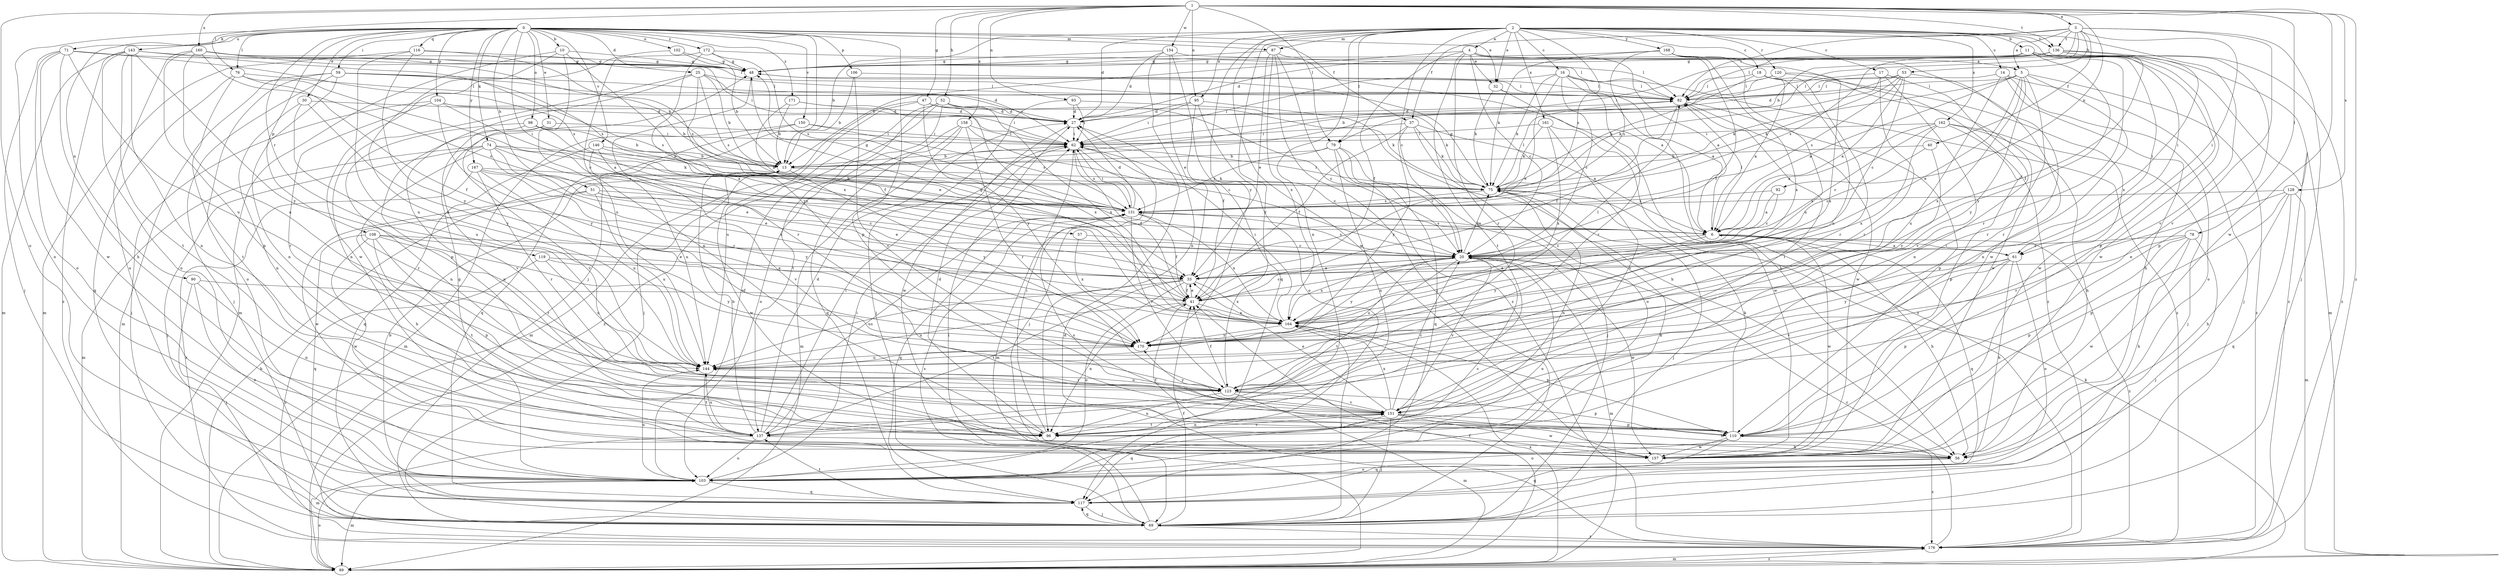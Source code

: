 strict digraph  {
0;
1;
2;
3;
4;
5;
6;
10;
11;
13;
14;
16;
17;
18;
20;
25;
27;
30;
31;
32;
33;
37;
40;
41;
47;
48;
51;
52;
53;
56;
57;
59;
61;
62;
69;
71;
74;
75;
76;
78;
79;
82;
87;
89;
90;
92;
93;
95;
96;
98;
102;
103;
104;
106;
108;
110;
116;
117;
119;
120;
123;
128;
131;
136;
137;
143;
144;
146;
150;
151;
154;
157;
158;
160;
161;
162;
164;
167;
168;
170;
171;
172;
176;
0 -> 10  [label=b];
0 -> 25  [label=d];
0 -> 30  [label=e];
0 -> 31  [label=e];
0 -> 32  [label=e];
0 -> 37  [label=f];
0 -> 51  [label=h];
0 -> 57  [label=i];
0 -> 59  [label=i];
0 -> 69  [label=j];
0 -> 71  [label=k];
0 -> 74  [label=k];
0 -> 76  [label=l];
0 -> 87  [label=m];
0 -> 90  [label=n];
0 -> 98  [label=o];
0 -> 102  [label=o];
0 -> 103  [label=o];
0 -> 104  [label=p];
0 -> 106  [label=p];
0 -> 108  [label=p];
0 -> 110  [label=p];
0 -> 116  [label=q];
0 -> 119  [label=r];
0 -> 143  [label=u];
0 -> 146  [label=v];
0 -> 150  [label=v];
0 -> 167  [label=y];
0 -> 171  [label=z];
0 -> 172  [label=z];
1 -> 3  [label=a];
1 -> 47  [label=g];
1 -> 52  [label=h];
1 -> 76  [label=l];
1 -> 78  [label=l];
1 -> 79  [label=l];
1 -> 92  [label=n];
1 -> 93  [label=n];
1 -> 95  [label=n];
1 -> 103  [label=o];
1 -> 128  [label=s];
1 -> 136  [label=t];
1 -> 154  [label=w];
1 -> 157  [label=w];
1 -> 158  [label=x];
1 -> 160  [label=x];
1 -> 176  [label=z];
2 -> 4  [label=a];
2 -> 11  [label=b];
2 -> 13  [label=b];
2 -> 14  [label=c];
2 -> 16  [label=c];
2 -> 17  [label=c];
2 -> 18  [label=c];
2 -> 20  [label=c];
2 -> 27  [label=d];
2 -> 32  [label=e];
2 -> 61  [label=i];
2 -> 79  [label=l];
2 -> 87  [label=m];
2 -> 95  [label=n];
2 -> 96  [label=n];
2 -> 120  [label=r];
2 -> 123  [label=r];
2 -> 131  [label=s];
2 -> 136  [label=t];
2 -> 151  [label=v];
2 -> 157  [label=w];
2 -> 161  [label=x];
2 -> 162  [label=x];
2 -> 168  [label=y];
2 -> 170  [label=y];
3 -> 5  [label=a];
3 -> 13  [label=b];
3 -> 37  [label=f];
3 -> 40  [label=f];
3 -> 53  [label=h];
3 -> 61  [label=i];
3 -> 69  [label=j];
3 -> 79  [label=l];
3 -> 82  [label=l];
3 -> 136  [label=t];
3 -> 151  [label=v];
4 -> 5  [label=a];
4 -> 6  [label=a];
4 -> 13  [label=b];
4 -> 20  [label=c];
4 -> 32  [label=e];
4 -> 41  [label=f];
4 -> 123  [label=r];
4 -> 137  [label=t];
4 -> 176  [label=z];
5 -> 6  [label=a];
5 -> 33  [label=e];
5 -> 75  [label=k];
5 -> 82  [label=l];
5 -> 96  [label=n];
5 -> 123  [label=r];
5 -> 164  [label=x];
5 -> 170  [label=y];
5 -> 176  [label=z];
6 -> 20  [label=c];
6 -> 56  [label=h];
6 -> 61  [label=i];
6 -> 82  [label=l];
6 -> 117  [label=q];
6 -> 131  [label=s];
6 -> 157  [label=w];
6 -> 170  [label=y];
6 -> 176  [label=z];
10 -> 48  [label=g];
10 -> 89  [label=m];
10 -> 144  [label=u];
10 -> 157  [label=w];
10 -> 164  [label=x];
11 -> 27  [label=d];
11 -> 48  [label=g];
11 -> 61  [label=i];
11 -> 89  [label=m];
11 -> 110  [label=p];
11 -> 123  [label=r];
11 -> 157  [label=w];
11 -> 170  [label=y];
11 -> 176  [label=z];
13 -> 75  [label=k];
13 -> 157  [label=w];
13 -> 170  [label=y];
14 -> 56  [label=h];
14 -> 69  [label=j];
14 -> 82  [label=l];
14 -> 103  [label=o];
14 -> 144  [label=u];
16 -> 6  [label=a];
16 -> 20  [label=c];
16 -> 33  [label=e];
16 -> 62  [label=i];
16 -> 75  [label=k];
16 -> 82  [label=l];
16 -> 123  [label=r];
16 -> 176  [label=z];
17 -> 75  [label=k];
17 -> 82  [label=l];
17 -> 96  [label=n];
17 -> 123  [label=r];
17 -> 151  [label=v];
18 -> 6  [label=a];
18 -> 75  [label=k];
18 -> 82  [label=l];
18 -> 123  [label=r];
18 -> 144  [label=u];
18 -> 157  [label=w];
20 -> 33  [label=e];
20 -> 75  [label=k];
20 -> 89  [label=m];
20 -> 103  [label=o];
20 -> 131  [label=s];
20 -> 137  [label=t];
20 -> 144  [label=u];
20 -> 151  [label=v];
20 -> 157  [label=w];
20 -> 164  [label=x];
20 -> 170  [label=y];
25 -> 13  [label=b];
25 -> 41  [label=f];
25 -> 62  [label=i];
25 -> 82  [label=l];
25 -> 96  [label=n];
25 -> 110  [label=p];
25 -> 131  [label=s];
27 -> 62  [label=i];
27 -> 69  [label=j];
27 -> 157  [label=w];
30 -> 27  [label=d];
30 -> 96  [label=n];
30 -> 144  [label=u];
30 -> 170  [label=y];
31 -> 62  [label=i];
31 -> 96  [label=n];
31 -> 151  [label=v];
32 -> 56  [label=h];
32 -> 75  [label=k];
32 -> 176  [label=z];
33 -> 41  [label=f];
33 -> 103  [label=o];
33 -> 137  [label=t];
33 -> 144  [label=u];
33 -> 164  [label=x];
37 -> 6  [label=a];
37 -> 41  [label=f];
37 -> 62  [label=i];
37 -> 75  [label=k];
37 -> 103  [label=o];
37 -> 170  [label=y];
40 -> 13  [label=b];
40 -> 20  [label=c];
40 -> 170  [label=y];
41 -> 20  [label=c];
41 -> 33  [label=e];
41 -> 48  [label=g];
41 -> 96  [label=n];
41 -> 144  [label=u];
41 -> 164  [label=x];
47 -> 20  [label=c];
47 -> 27  [label=d];
47 -> 69  [label=j];
47 -> 89  [label=m];
47 -> 164  [label=x];
47 -> 170  [label=y];
48 -> 82  [label=l];
48 -> 123  [label=r];
51 -> 20  [label=c];
51 -> 33  [label=e];
51 -> 56  [label=h];
51 -> 131  [label=s];
51 -> 144  [label=u];
51 -> 157  [label=w];
52 -> 27  [label=d];
52 -> 75  [label=k];
52 -> 103  [label=o];
52 -> 137  [label=t];
52 -> 144  [label=u];
52 -> 164  [label=x];
52 -> 176  [label=z];
53 -> 6  [label=a];
53 -> 20  [label=c];
53 -> 27  [label=d];
53 -> 75  [label=k];
53 -> 82  [label=l];
53 -> 123  [label=r];
53 -> 131  [label=s];
56 -> 103  [label=o];
56 -> 117  [label=q];
56 -> 131  [label=s];
57 -> 20  [label=c];
57 -> 164  [label=x];
59 -> 27  [label=d];
59 -> 69  [label=j];
59 -> 82  [label=l];
59 -> 89  [label=m];
59 -> 96  [label=n];
59 -> 103  [label=o];
59 -> 131  [label=s];
61 -> 6  [label=a];
61 -> 33  [label=e];
61 -> 56  [label=h];
61 -> 103  [label=o];
61 -> 110  [label=p];
61 -> 151  [label=v];
61 -> 170  [label=y];
62 -> 13  [label=b];
62 -> 20  [label=c];
62 -> 41  [label=f];
62 -> 89  [label=m];
62 -> 131  [label=s];
69 -> 41  [label=f];
69 -> 62  [label=i];
69 -> 117  [label=q];
69 -> 131  [label=s];
69 -> 176  [label=z];
71 -> 48  [label=g];
71 -> 56  [label=h];
71 -> 69  [label=j];
71 -> 103  [label=o];
71 -> 131  [label=s];
71 -> 144  [label=u];
71 -> 157  [label=w];
74 -> 13  [label=b];
74 -> 33  [label=e];
74 -> 69  [label=j];
74 -> 75  [label=k];
74 -> 89  [label=m];
74 -> 123  [label=r];
74 -> 131  [label=s];
74 -> 164  [label=x];
75 -> 48  [label=g];
75 -> 62  [label=i];
75 -> 69  [label=j];
75 -> 82  [label=l];
75 -> 96  [label=n];
75 -> 131  [label=s];
76 -> 20  [label=c];
76 -> 41  [label=f];
76 -> 82  [label=l];
76 -> 117  [label=q];
76 -> 137  [label=t];
78 -> 20  [label=c];
78 -> 33  [label=e];
78 -> 56  [label=h];
78 -> 69  [label=j];
78 -> 110  [label=p];
78 -> 157  [label=w];
79 -> 13  [label=b];
79 -> 20  [label=c];
79 -> 69  [label=j];
79 -> 96  [label=n];
79 -> 117  [label=q];
79 -> 131  [label=s];
82 -> 27  [label=d];
82 -> 41  [label=f];
82 -> 110  [label=p];
82 -> 157  [label=w];
87 -> 6  [label=a];
87 -> 33  [label=e];
87 -> 48  [label=g];
87 -> 69  [label=j];
87 -> 164  [label=x];
87 -> 176  [label=z];
89 -> 13  [label=b];
89 -> 41  [label=f];
89 -> 75  [label=k];
89 -> 103  [label=o];
89 -> 164  [label=x];
89 -> 176  [label=z];
90 -> 41  [label=f];
90 -> 69  [label=j];
90 -> 96  [label=n];
90 -> 103  [label=o];
92 -> 6  [label=a];
92 -> 20  [label=c];
92 -> 131  [label=s];
93 -> 27  [label=d];
93 -> 62  [label=i];
93 -> 69  [label=j];
93 -> 75  [label=k];
95 -> 27  [label=d];
95 -> 41  [label=f];
95 -> 56  [label=h];
95 -> 62  [label=i];
95 -> 103  [label=o];
96 -> 27  [label=d];
96 -> 62  [label=i];
96 -> 151  [label=v];
98 -> 6  [label=a];
98 -> 13  [label=b];
98 -> 62  [label=i];
98 -> 96  [label=n];
98 -> 151  [label=v];
102 -> 13  [label=b];
102 -> 48  [label=g];
102 -> 144  [label=u];
103 -> 20  [label=c];
103 -> 48  [label=g];
103 -> 62  [label=i];
103 -> 75  [label=k];
103 -> 89  [label=m];
103 -> 117  [label=q];
103 -> 144  [label=u];
104 -> 6  [label=a];
104 -> 13  [label=b];
104 -> 27  [label=d];
104 -> 69  [label=j];
104 -> 123  [label=r];
104 -> 170  [label=y];
106 -> 13  [label=b];
106 -> 82  [label=l];
106 -> 151  [label=v];
108 -> 20  [label=c];
108 -> 33  [label=e];
108 -> 110  [label=p];
108 -> 117  [label=q];
108 -> 123  [label=r];
108 -> 137  [label=t];
108 -> 157  [label=w];
110 -> 75  [label=k];
110 -> 103  [label=o];
110 -> 117  [label=q];
110 -> 157  [label=w];
110 -> 176  [label=z];
116 -> 48  [label=g];
116 -> 89  [label=m];
116 -> 131  [label=s];
116 -> 144  [label=u];
116 -> 170  [label=y];
117 -> 13  [label=b];
117 -> 69  [label=j];
117 -> 137  [label=t];
119 -> 33  [label=e];
119 -> 144  [label=u];
119 -> 170  [label=y];
119 -> 176  [label=z];
120 -> 13  [label=b];
120 -> 82  [label=l];
120 -> 157  [label=w];
120 -> 164  [label=x];
123 -> 41  [label=f];
123 -> 89  [label=m];
123 -> 96  [label=n];
123 -> 110  [label=p];
123 -> 144  [label=u];
123 -> 151  [label=v];
128 -> 56  [label=h];
128 -> 89  [label=m];
128 -> 110  [label=p];
128 -> 117  [label=q];
128 -> 123  [label=r];
128 -> 131  [label=s];
131 -> 6  [label=a];
131 -> 27  [label=d];
131 -> 41  [label=f];
131 -> 48  [label=g];
131 -> 62  [label=i];
131 -> 117  [label=q];
131 -> 123  [label=r];
131 -> 164  [label=x];
136 -> 41  [label=f];
136 -> 48  [label=g];
136 -> 62  [label=i];
136 -> 82  [label=l];
136 -> 110  [label=p];
136 -> 131  [label=s];
136 -> 164  [label=x];
136 -> 176  [label=z];
137 -> 13  [label=b];
137 -> 27  [label=d];
137 -> 56  [label=h];
137 -> 62  [label=i];
137 -> 89  [label=m];
137 -> 103  [label=o];
137 -> 131  [label=s];
137 -> 144  [label=u];
143 -> 48  [label=g];
143 -> 89  [label=m];
143 -> 96  [label=n];
143 -> 103  [label=o];
143 -> 131  [label=s];
143 -> 137  [label=t];
143 -> 170  [label=y];
143 -> 176  [label=z];
144 -> 123  [label=r];
144 -> 137  [label=t];
146 -> 13  [label=b];
146 -> 75  [label=k];
146 -> 117  [label=q];
146 -> 144  [label=u];
146 -> 151  [label=v];
150 -> 62  [label=i];
150 -> 89  [label=m];
150 -> 117  [label=q];
150 -> 131  [label=s];
151 -> 20  [label=c];
151 -> 33  [label=e];
151 -> 56  [label=h];
151 -> 69  [label=j];
151 -> 82  [label=l];
151 -> 96  [label=n];
151 -> 110  [label=p];
151 -> 117  [label=q];
151 -> 137  [label=t];
151 -> 157  [label=w];
151 -> 164  [label=x];
151 -> 170  [label=y];
154 -> 27  [label=d];
154 -> 33  [label=e];
154 -> 48  [label=g];
154 -> 82  [label=l];
154 -> 96  [label=n];
154 -> 117  [label=q];
157 -> 41  [label=f];
158 -> 20  [label=c];
158 -> 62  [label=i];
158 -> 89  [label=m];
158 -> 103  [label=o];
158 -> 117  [label=q];
158 -> 123  [label=r];
160 -> 13  [label=b];
160 -> 20  [label=c];
160 -> 48  [label=g];
160 -> 62  [label=i];
160 -> 82  [label=l];
160 -> 103  [label=o];
160 -> 110  [label=p];
160 -> 144  [label=u];
161 -> 62  [label=i];
161 -> 75  [label=k];
161 -> 151  [label=v];
161 -> 157  [label=w];
161 -> 164  [label=x];
162 -> 6  [label=a];
162 -> 20  [label=c];
162 -> 56  [label=h];
162 -> 62  [label=i];
162 -> 69  [label=j];
162 -> 110  [label=p];
162 -> 164  [label=x];
164 -> 62  [label=i];
164 -> 69  [label=j];
164 -> 82  [label=l];
164 -> 110  [label=p];
164 -> 170  [label=y];
167 -> 33  [label=e];
167 -> 75  [label=k];
167 -> 123  [label=r];
167 -> 144  [label=u];
167 -> 170  [label=y];
167 -> 176  [label=z];
168 -> 41  [label=f];
168 -> 48  [label=g];
168 -> 75  [label=k];
168 -> 131  [label=s];
168 -> 144  [label=u];
168 -> 157  [label=w];
168 -> 164  [label=x];
170 -> 144  [label=u];
171 -> 13  [label=b];
171 -> 27  [label=d];
171 -> 33  [label=e];
171 -> 62  [label=i];
172 -> 48  [label=g];
172 -> 82  [label=l];
172 -> 96  [label=n];
172 -> 131  [label=s];
172 -> 170  [label=y];
176 -> 20  [label=c];
176 -> 27  [label=d];
176 -> 89  [label=m];
}
